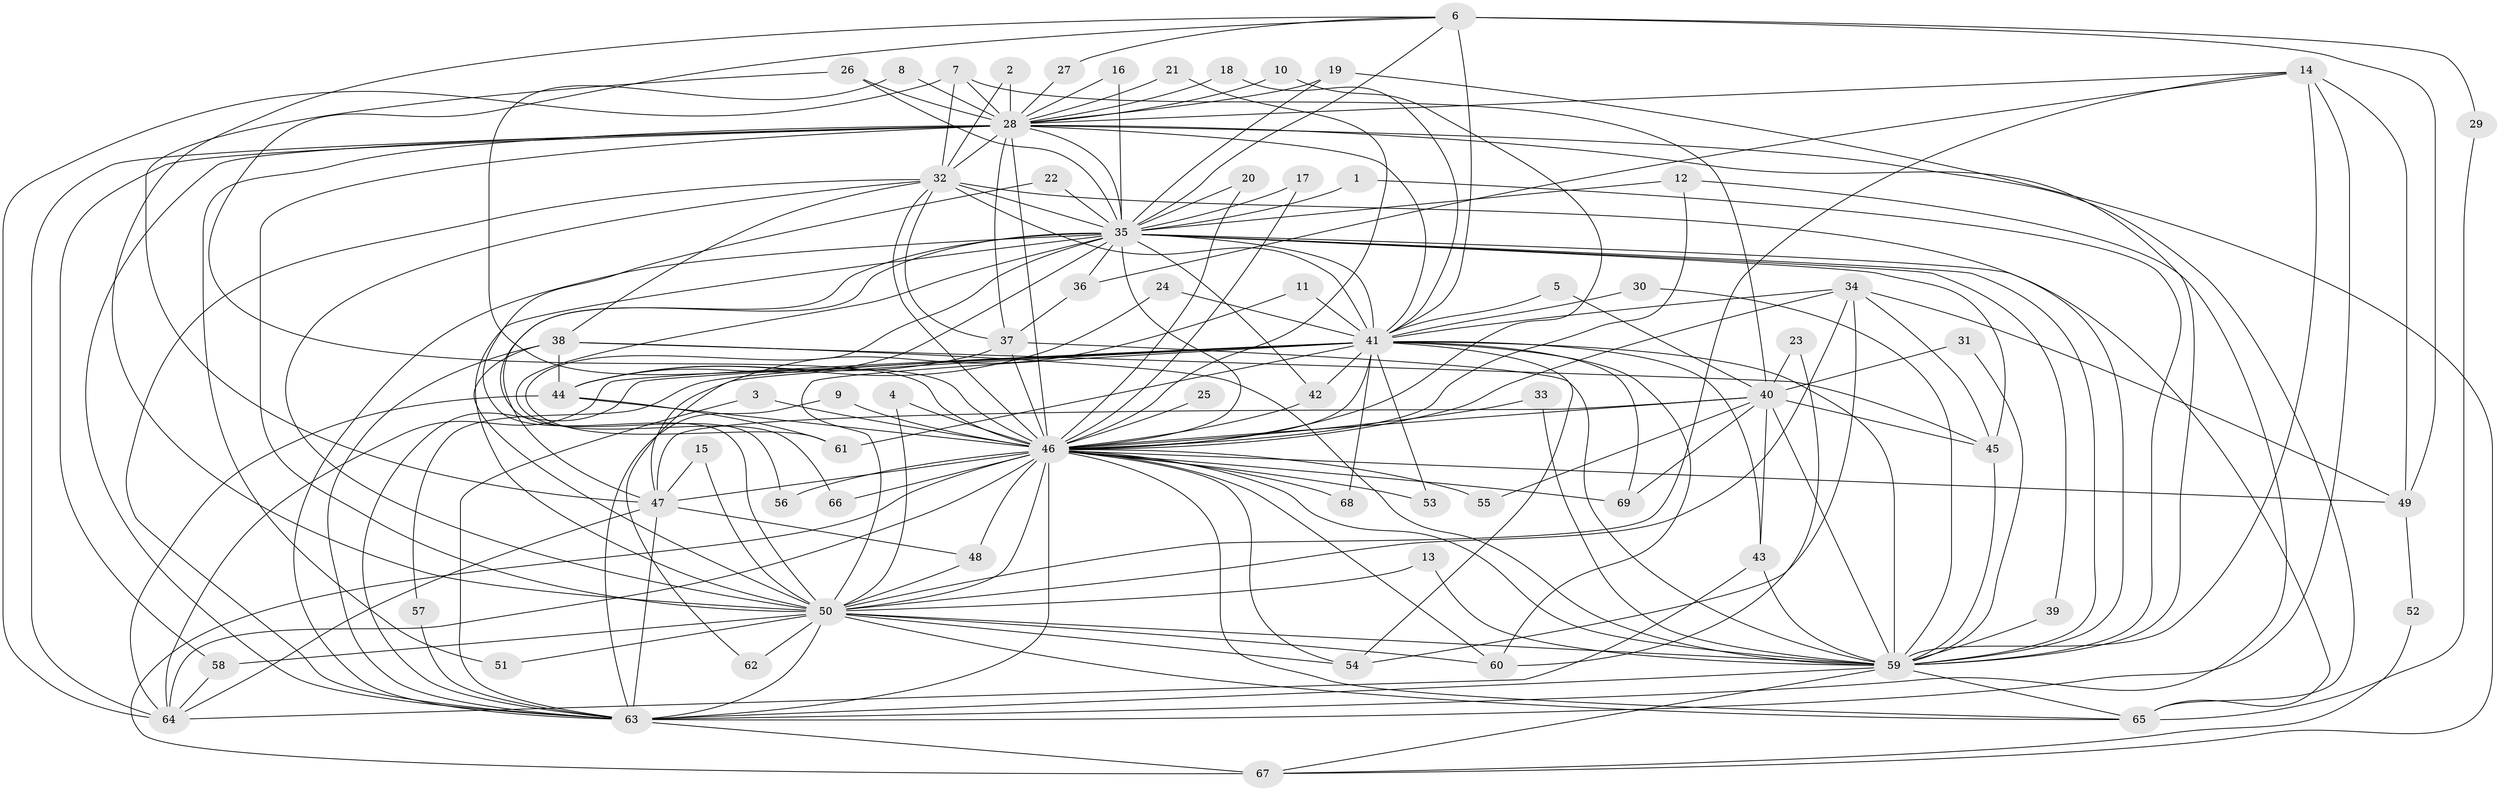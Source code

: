 // original degree distribution, {25: 0.007246376811594203, 15: 0.007246376811594203, 19: 0.007246376811594203, 27: 0.007246376811594203, 30: 0.014492753623188406, 24: 0.007246376811594203, 23: 0.007246376811594203, 14: 0.007246376811594203, 38: 0.007246376811594203, 7: 0.021739130434782608, 6: 0.050724637681159424, 2: 0.572463768115942, 3: 0.17391304347826086, 5: 0.028985507246376812, 4: 0.07971014492753623}
// Generated by graph-tools (version 1.1) at 2025/49/03/09/25 03:49:42]
// undirected, 69 vertices, 190 edges
graph export_dot {
graph [start="1"]
  node [color=gray90,style=filled];
  1;
  2;
  3;
  4;
  5;
  6;
  7;
  8;
  9;
  10;
  11;
  12;
  13;
  14;
  15;
  16;
  17;
  18;
  19;
  20;
  21;
  22;
  23;
  24;
  25;
  26;
  27;
  28;
  29;
  30;
  31;
  32;
  33;
  34;
  35;
  36;
  37;
  38;
  39;
  40;
  41;
  42;
  43;
  44;
  45;
  46;
  47;
  48;
  49;
  50;
  51;
  52;
  53;
  54;
  55;
  56;
  57;
  58;
  59;
  60;
  61;
  62;
  63;
  64;
  65;
  66;
  67;
  68;
  69;
  1 -- 35 [weight=1.0];
  1 -- 59 [weight=1.0];
  2 -- 28 [weight=1.0];
  2 -- 32 [weight=1.0];
  3 -- 46 [weight=1.0];
  3 -- 63 [weight=1.0];
  4 -- 46 [weight=1.0];
  4 -- 50 [weight=1.0];
  5 -- 40 [weight=1.0];
  5 -- 41 [weight=1.0];
  6 -- 27 [weight=1.0];
  6 -- 29 [weight=1.0];
  6 -- 35 [weight=1.0];
  6 -- 41 [weight=2.0];
  6 -- 46 [weight=2.0];
  6 -- 49 [weight=1.0];
  6 -- 50 [weight=1.0];
  7 -- 28 [weight=2.0];
  7 -- 32 [weight=1.0];
  7 -- 40 [weight=1.0];
  7 -- 64 [weight=1.0];
  8 -- 28 [weight=1.0];
  8 -- 46 [weight=1.0];
  9 -- 46 [weight=1.0];
  9 -- 63 [weight=1.0];
  10 -- 28 [weight=1.0];
  10 -- 46 [weight=1.0];
  11 -- 41 [weight=1.0];
  11 -- 47 [weight=1.0];
  12 -- 35 [weight=1.0];
  12 -- 46 [weight=1.0];
  12 -- 63 [weight=1.0];
  13 -- 50 [weight=1.0];
  13 -- 59 [weight=1.0];
  14 -- 28 [weight=1.0];
  14 -- 36 [weight=1.0];
  14 -- 49 [weight=1.0];
  14 -- 50 [weight=1.0];
  14 -- 59 [weight=1.0];
  14 -- 63 [weight=2.0];
  15 -- 47 [weight=1.0];
  15 -- 50 [weight=1.0];
  16 -- 28 [weight=1.0];
  16 -- 35 [weight=1.0];
  17 -- 35 [weight=1.0];
  17 -- 46 [weight=1.0];
  18 -- 28 [weight=1.0];
  18 -- 41 [weight=1.0];
  19 -- 28 [weight=1.0];
  19 -- 35 [weight=1.0];
  19 -- 67 [weight=1.0];
  20 -- 35 [weight=1.0];
  20 -- 46 [weight=1.0];
  21 -- 28 [weight=1.0];
  21 -- 46 [weight=1.0];
  22 -- 35 [weight=1.0];
  22 -- 50 [weight=1.0];
  23 -- 40 [weight=1.0];
  23 -- 60 [weight=1.0];
  24 -- 41 [weight=1.0];
  24 -- 44 [weight=1.0];
  25 -- 46 [weight=1.0];
  26 -- 28 [weight=1.0];
  26 -- 35 [weight=1.0];
  26 -- 47 [weight=1.0];
  27 -- 28 [weight=1.0];
  28 -- 32 [weight=2.0];
  28 -- 35 [weight=2.0];
  28 -- 37 [weight=1.0];
  28 -- 41 [weight=2.0];
  28 -- 46 [weight=5.0];
  28 -- 50 [weight=3.0];
  28 -- 51 [weight=1.0];
  28 -- 58 [weight=1.0];
  28 -- 59 [weight=2.0];
  28 -- 63 [weight=2.0];
  28 -- 64 [weight=1.0];
  28 -- 65 [weight=1.0];
  29 -- 65 [weight=1.0];
  30 -- 41 [weight=1.0];
  30 -- 59 [weight=1.0];
  31 -- 40 [weight=1.0];
  31 -- 59 [weight=1.0];
  32 -- 35 [weight=1.0];
  32 -- 37 [weight=1.0];
  32 -- 38 [weight=1.0];
  32 -- 41 [weight=1.0];
  32 -- 46 [weight=3.0];
  32 -- 50 [weight=1.0];
  32 -- 59 [weight=2.0];
  32 -- 63 [weight=1.0];
  33 -- 46 [weight=1.0];
  33 -- 59 [weight=1.0];
  34 -- 41 [weight=1.0];
  34 -- 45 [weight=1.0];
  34 -- 46 [weight=1.0];
  34 -- 49 [weight=1.0];
  34 -- 50 [weight=1.0];
  34 -- 54 [weight=1.0];
  35 -- 36 [weight=1.0];
  35 -- 39 [weight=1.0];
  35 -- 41 [weight=2.0];
  35 -- 42 [weight=1.0];
  35 -- 44 [weight=1.0];
  35 -- 45 [weight=1.0];
  35 -- 46 [weight=3.0];
  35 -- 47 [weight=1.0];
  35 -- 50 [weight=1.0];
  35 -- 56 [weight=1.0];
  35 -- 59 [weight=1.0];
  35 -- 61 [weight=1.0];
  35 -- 63 [weight=1.0];
  35 -- 65 [weight=1.0];
  35 -- 66 [weight=1.0];
  36 -- 37 [weight=1.0];
  37 -- 44 [weight=1.0];
  37 -- 46 [weight=1.0];
  37 -- 59 [weight=1.0];
  38 -- 44 [weight=1.0];
  38 -- 45 [weight=1.0];
  38 -- 50 [weight=1.0];
  38 -- 59 [weight=1.0];
  38 -- 63 [weight=1.0];
  39 -- 59 [weight=1.0];
  40 -- 43 [weight=1.0];
  40 -- 45 [weight=1.0];
  40 -- 46 [weight=1.0];
  40 -- 47 [weight=1.0];
  40 -- 55 [weight=1.0];
  40 -- 59 [weight=1.0];
  40 -- 69 [weight=1.0];
  41 -- 42 [weight=1.0];
  41 -- 43 [weight=1.0];
  41 -- 46 [weight=2.0];
  41 -- 50 [weight=1.0];
  41 -- 53 [weight=1.0];
  41 -- 54 [weight=1.0];
  41 -- 57 [weight=1.0];
  41 -- 59 [weight=1.0];
  41 -- 60 [weight=1.0];
  41 -- 61 [weight=1.0];
  41 -- 62 [weight=1.0];
  41 -- 63 [weight=1.0];
  41 -- 64 [weight=1.0];
  41 -- 68 [weight=1.0];
  41 -- 69 [weight=1.0];
  42 -- 46 [weight=1.0];
  43 -- 59 [weight=1.0];
  43 -- 64 [weight=1.0];
  44 -- 46 [weight=2.0];
  44 -- 61 [weight=1.0];
  44 -- 64 [weight=1.0];
  45 -- 59 [weight=1.0];
  46 -- 47 [weight=2.0];
  46 -- 48 [weight=1.0];
  46 -- 49 [weight=2.0];
  46 -- 50 [weight=3.0];
  46 -- 53 [weight=1.0];
  46 -- 54 [weight=1.0];
  46 -- 55 [weight=1.0];
  46 -- 56 [weight=1.0];
  46 -- 59 [weight=2.0];
  46 -- 60 [weight=1.0];
  46 -- 63 [weight=2.0];
  46 -- 64 [weight=1.0];
  46 -- 65 [weight=1.0];
  46 -- 66 [weight=1.0];
  46 -- 67 [weight=2.0];
  46 -- 68 [weight=1.0];
  46 -- 69 [weight=1.0];
  47 -- 48 [weight=1.0];
  47 -- 63 [weight=1.0];
  47 -- 64 [weight=1.0];
  48 -- 50 [weight=1.0];
  49 -- 52 [weight=1.0];
  50 -- 51 [weight=1.0];
  50 -- 54 [weight=1.0];
  50 -- 58 [weight=1.0];
  50 -- 59 [weight=1.0];
  50 -- 60 [weight=1.0];
  50 -- 62 [weight=1.0];
  50 -- 63 [weight=1.0];
  50 -- 65 [weight=1.0];
  52 -- 67 [weight=1.0];
  57 -- 63 [weight=1.0];
  58 -- 64 [weight=1.0];
  59 -- 63 [weight=2.0];
  59 -- 65 [weight=1.0];
  59 -- 67 [weight=1.0];
  63 -- 67 [weight=1.0];
}
